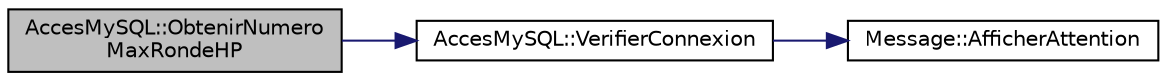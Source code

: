 digraph "AccesMySQL::ObtenirNumeroMaxRondeHP"
{
 // LATEX_PDF_SIZE
  edge [fontname="Helvetica",fontsize="10",labelfontname="Helvetica",labelfontsize="10"];
  node [fontname="Helvetica",fontsize="10",shape=record];
  rankdir="LR";
  Node1 [label="AccesMySQL::ObtenirNumero\lMaxRondeHP",height=0.2,width=0.4,color="black", fillcolor="grey75", style="filled", fontcolor="black",tooltip="AccesMySQL::ObtenirNumeroMaxRondeHP Cette fonction permet d'obtenir le numeroRonde maximal de la tabl..."];
  Node1 -> Node2 [color="midnightblue",fontsize="10",style="solid",fontname="Helvetica"];
  Node2 [label="AccesMySQL::VerifierConnexion",height=0.2,width=0.4,color="black", fillcolor="white", style="filled",URL="$class_acces_my_s_q_l.html#ae2b42d87939b253b3cccb1a69b49cc51",tooltip=" "];
  Node2 -> Node3 [color="midnightblue",fontsize="10",style="solid",fontname="Helvetica"];
  Node3 [label="Message::AfficherAttention",height=0.2,width=0.4,color="black", fillcolor="white", style="filled",URL="$class_message.html#ac86f47b97c03cd86df0f23a28ea8a0a9",tooltip="Message::AfficherAttention Permet d'afficher l'information passé en paramètre dans un popup avec une ..."];
}
